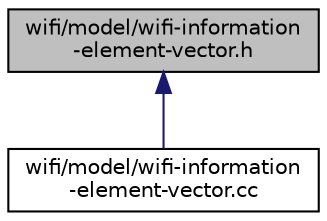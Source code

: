 digraph "wifi/model/wifi-information-element-vector.h"
{
  edge [fontname="Helvetica",fontsize="10",labelfontname="Helvetica",labelfontsize="10"];
  node [fontname="Helvetica",fontsize="10",shape=record];
  Node1 [label="wifi/model/wifi-information\l-element-vector.h",height=0.2,width=0.4,color="black", fillcolor="grey75", style="filled", fontcolor="black"];
  Node1 -> Node2 [dir="back",color="midnightblue",fontsize="10",style="solid"];
  Node2 [label="wifi/model/wifi-information\l-element-vector.cc",height=0.2,width=0.4,color="black", fillcolor="white", style="filled",URL="$dd/d0c/wifi-information-element-vector_8cc.html"];
}
